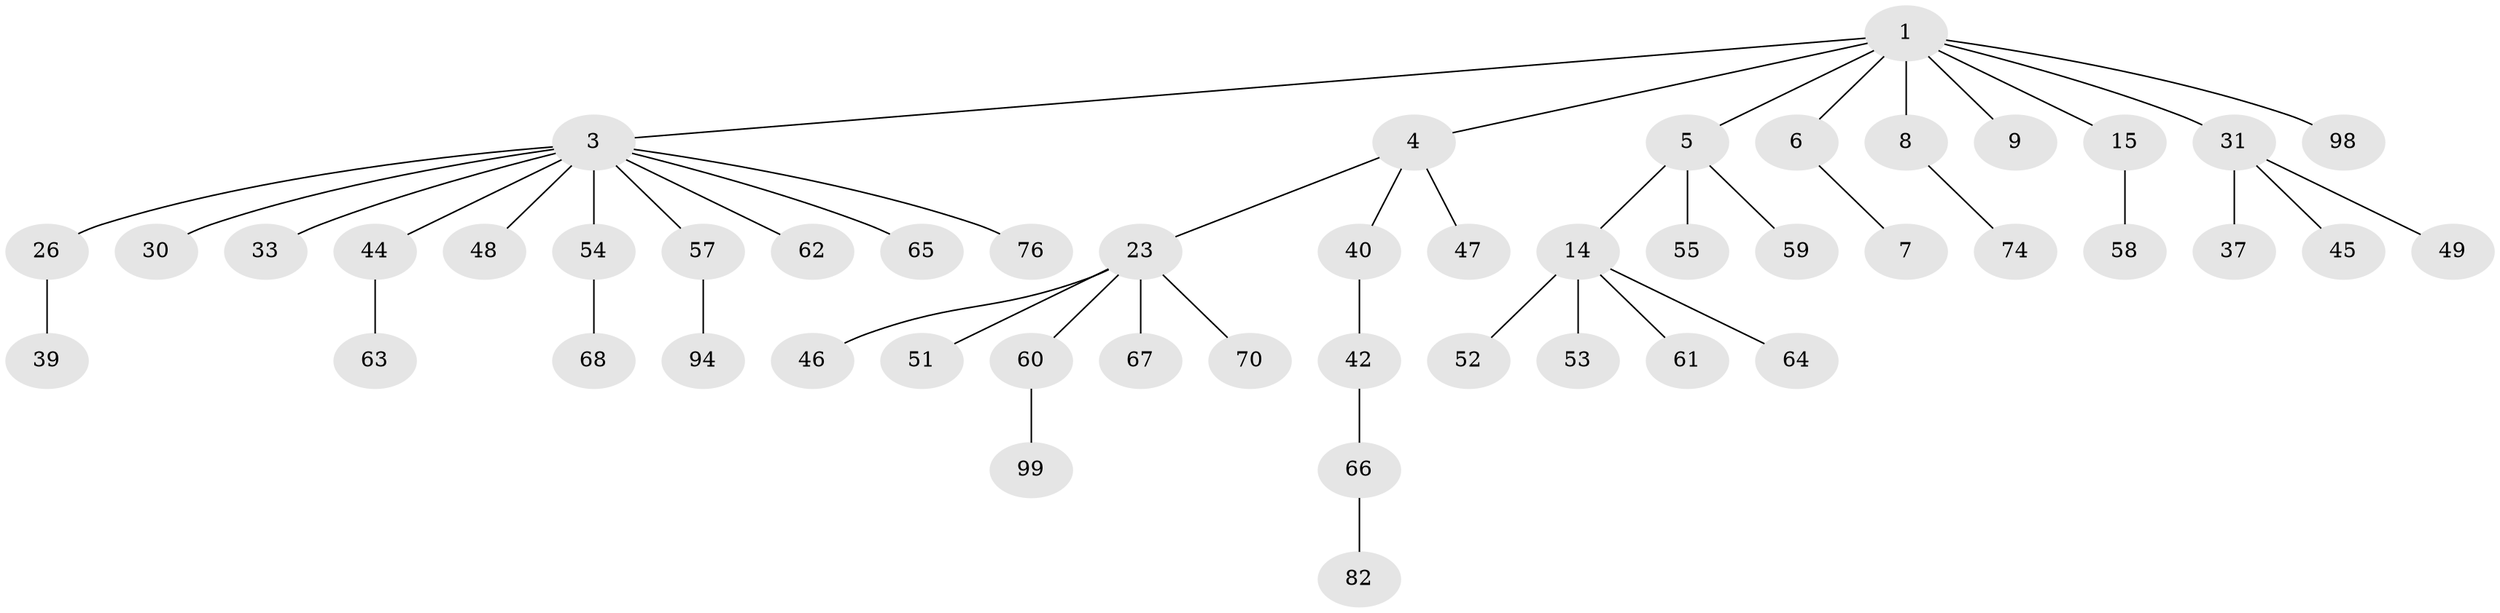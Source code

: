 // original degree distribution, {6: 0.020202020202020204, 5: 0.050505050505050504, 3: 0.15151515151515152, 1: 0.5050505050505051, 2: 0.2222222222222222, 4: 0.050505050505050504}
// Generated by graph-tools (version 1.1) at 2025/15/03/09/25 04:15:42]
// undirected, 49 vertices, 48 edges
graph export_dot {
graph [start="1"]
  node [color=gray90,style=filled];
  1 [super="+2"];
  3 [super="+24+10"];
  4 [super="+41+12+13+79"];
  5 [super="+17+11"];
  6 [super="+80+22+35"];
  7;
  8;
  9;
  14 [super="+27+36"];
  15 [super="+20"];
  23 [super="+25+28+29"];
  26 [super="+86"];
  30 [super="+56"];
  31;
  33;
  37;
  39 [super="+88+83"];
  40 [super="+50+95"];
  42;
  44;
  45;
  46;
  47;
  48;
  49;
  51;
  52;
  53 [super="+73+92"];
  54;
  55;
  57 [super="+85"];
  58;
  59;
  60 [super="+78"];
  61;
  62;
  63;
  64 [super="+90"];
  65;
  66 [super="+69+97"];
  67 [super="+71"];
  68 [super="+72"];
  70;
  74;
  76;
  82;
  94;
  98;
  99;
  1 -- 3;
  1 -- 5;
  1 -- 6;
  1 -- 8;
  1 -- 98;
  1 -- 4;
  1 -- 9;
  1 -- 15;
  1 -- 31;
  3 -- 26;
  3 -- 33;
  3 -- 30;
  3 -- 57;
  3 -- 76;
  3 -- 62;
  3 -- 48;
  3 -- 65;
  3 -- 54;
  3 -- 44;
  4 -- 40;
  4 -- 47;
  4 -- 23;
  5 -- 59;
  5 -- 55;
  5 -- 14;
  6 -- 7;
  8 -- 74;
  14 -- 64;
  14 -- 53;
  14 -- 52;
  14 -- 61;
  15 -- 58;
  23 -- 51;
  23 -- 60;
  23 -- 46;
  23 -- 67;
  23 -- 70;
  26 -- 39;
  31 -- 37;
  31 -- 45;
  31 -- 49;
  40 -- 42;
  42 -- 66;
  44 -- 63;
  54 -- 68;
  57 -- 94;
  60 -- 99;
  66 -- 82;
}
